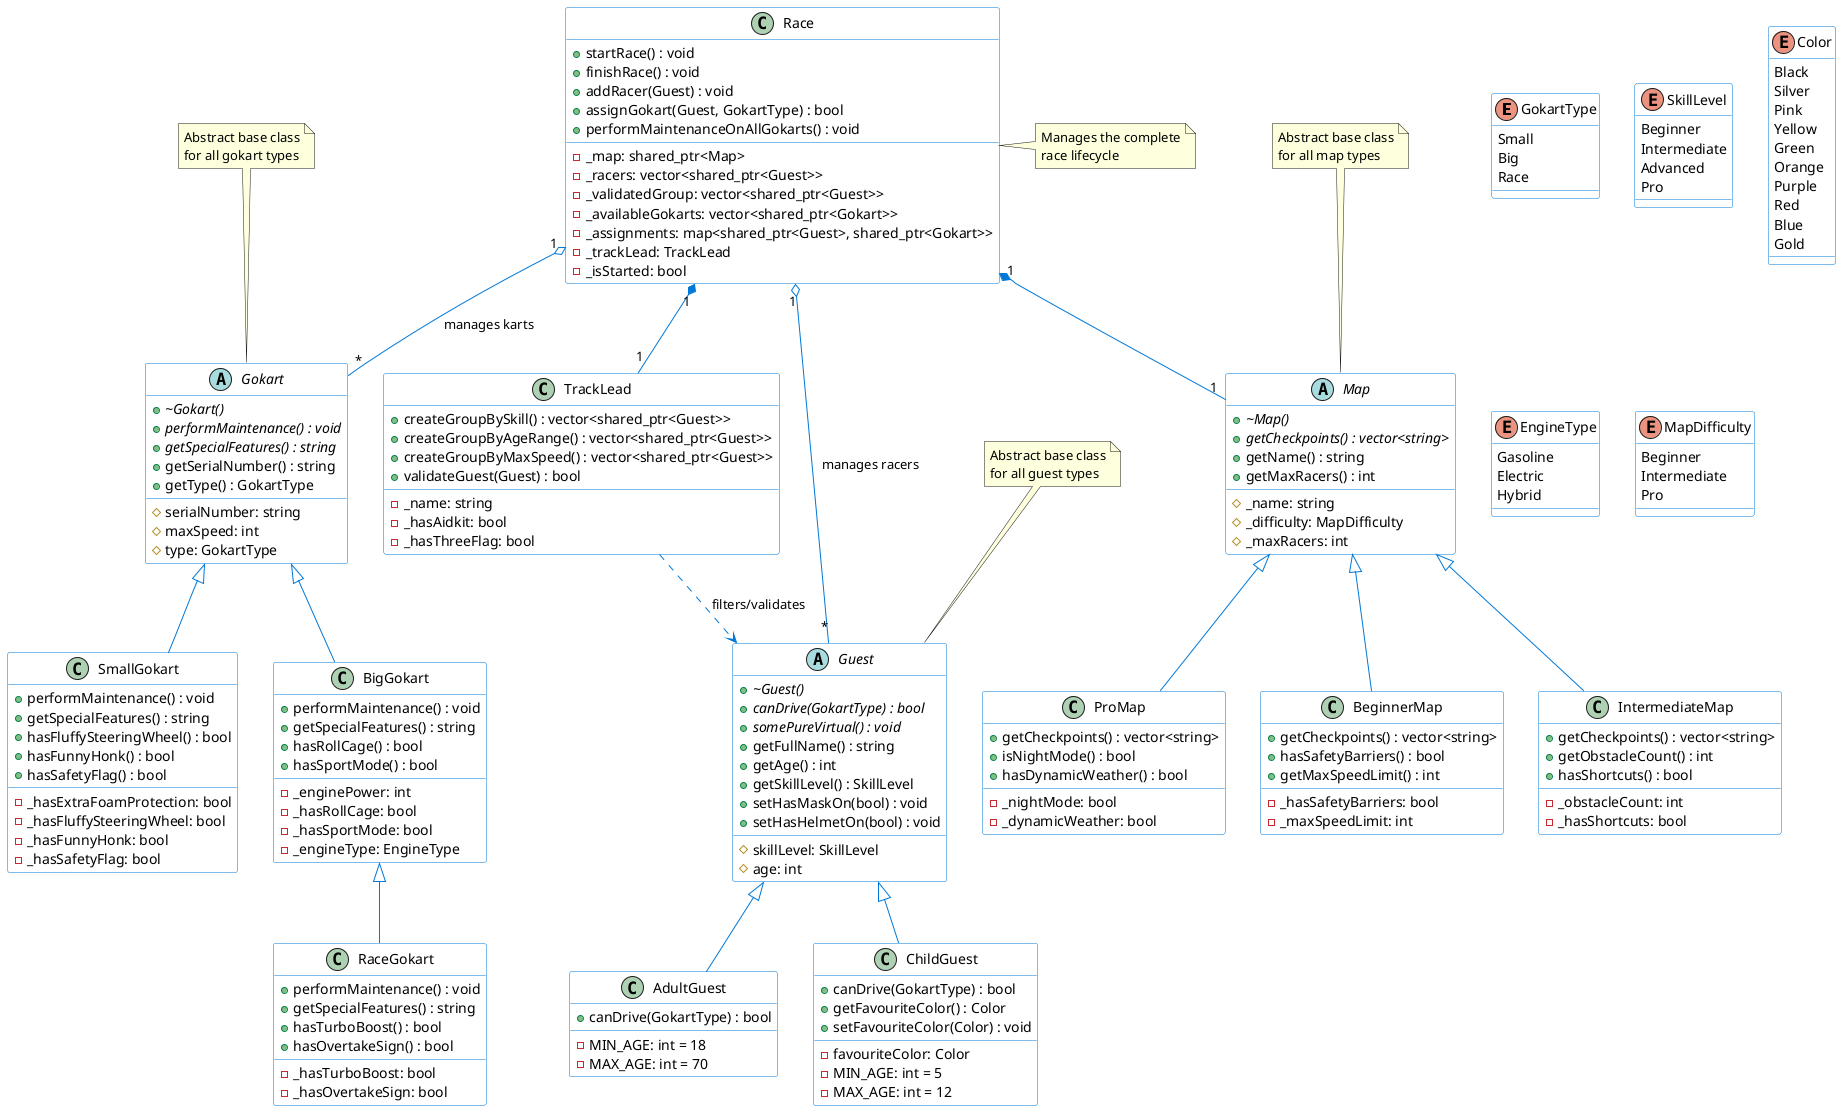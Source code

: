 @startuml GokartRacingSystem

!include <tupadr3/common>
!include <tupadr3/font-awesome/users>

skinparam class {
    BackgroundColor White
    ArrowColor #0078D7
    BorderColor #0078D7
}

' Enums
enum GokartType {
    Small
    Big
    Race
}

enum SkillLevel {
    Beginner
    Intermediate
    Advanced
    Pro
}

enum Color {
    Black
    Silver
    Pink
    Yellow
    Green
    Orange
    Purple
    Red
    Blue
    Gold
}

enum EngineType {
    Gasoline
    Electric
    Hybrid
}

enum MapDifficulty {
    Beginner
    Intermediate
    Pro
}

' Abstract classes
abstract class Guest {
    +{abstract} ~Guest()
    +{abstract} canDrive(GokartType) : bool
    +{abstract} somePureVirtual() : void
    +getFullName() : string
    +getAge() : int
    +getSkillLevel() : SkillLevel
    +setHasMaskOn(bool) : void
    +setHasHelmetOn(bool) : void
    __
    #skillLevel: SkillLevel
    #age: int
}

abstract class Gokart {
    +{abstract} ~Gokart()
    +{abstract} performMaintenance() : void
    +{abstract} getSpecialFeatures() : string
    +getSerialNumber() : string
    +getType() : GokartType
    __
    #serialNumber: string
    #maxSpeed: int
    #type: GokartType
}

abstract class Map {
    +{abstract} ~Map()
    +{abstract} getCheckpoints() : vector<string>
    +getName() : string
    +getMaxRacers() : int
    __
    #_name: string
    #_difficulty: MapDifficulty
    #_maxRacers: int
}

' Concrete classes
class ChildGuest {
    +canDrive(GokartType) : bool
    +getFavouriteColor() : Color
    +setFavouriteColor(Color) : void
    __
    -favouriteColor: Color
    -MIN_AGE: int = 5
    -MAX_AGE: int = 12
}

class AdultGuest {
    +canDrive(GokartType) : bool
    __
    -MIN_AGE: int = 18
    -MAX_AGE: int = 70
}

class SmallGokart {
    +performMaintenance() : void
    +getSpecialFeatures() : string
    +hasFluffySteeringWheel() : bool
    +hasFunnyHonk() : bool
    +hasSafetyFlag() : bool
    __
    -_hasExtraFoamProtection: bool
    -_hasFluffySteeringWheel: bool
    -_hasFunnyHonk: bool
    -_hasSafetyFlag: bool
}

class BigGokart {
    +performMaintenance() : void
    +getSpecialFeatures() : string
    +hasRollCage() : bool
    +hasSportMode() : bool
    __
    -_enginePower: int
    -_hasRollCage: bool
    -_hasSportMode: bool
    -_engineType: EngineType
}

class RaceGokart {
    +performMaintenance() : void
    +getSpecialFeatures() : string
    +hasTurboBoost() : bool
    +hasOvertakeSign() : bool
    __
    -_hasTurboBoost: bool
    -_hasOvertakeSign: bool
}

class BeginnerMap {
    +getCheckpoints() : vector<string>
    +hasSafetyBarriers() : bool
    +getMaxSpeedLimit() : int
    __
    -_hasSafetyBarriers: bool
    -_maxSpeedLimit: int
}

class IntermediateMap {
    +getCheckpoints() : vector<string>
    +getObstacleCount() : int
    +hasShortcuts() : bool
    __
    -_obstacleCount: int
    -_hasShortcuts: bool
}

class ProMap {
    +getCheckpoints() : vector<string>
    +isNightMode() : bool
    +hasDynamicWeather() : bool
    __
    -_nightMode: bool
    -_dynamicWeather: bool
}

class Race {
    +startRace() : void
    +finishRace() : void
    +addRacer(Guest) : void
    +assignGokart(Guest, GokartType) : bool
    +performMaintenanceOnAllGokarts() : void
    __
    -_map: shared_ptr<Map>
    -_racers: vector<shared_ptr<Guest>>
    -_validatedGroup: vector<shared_ptr<Guest>>
    -_availableGokarts: vector<shared_ptr<Gokart>>
    -_assignments: map<shared_ptr<Guest>, shared_ptr<Gokart>>
    -_trackLead: TrackLead
    -_isStarted: bool
}

class TrackLead {
    +createGroupBySkill() : vector<shared_ptr<Guest>>
    +createGroupByAgeRange() : vector<shared_ptr<Guest>>
    +createGroupByMaxSpeed() : vector<shared_ptr<Guest>>
    +validateGuest(Guest) : bool
    __
    -_name: string
    -_hasAidkit: bool
    -_hasThreeFlag: bool
}

' Inheritance relationships
Guest <|-- ChildGuest
Guest <|-- AdultGuest

Gokart <|-- SmallGokart
Gokart <|-- BigGokart
BigGokart <|-- RaceGokart

Map <|-- BeginnerMap
Map <|-- IntermediateMap
Map <|-- ProMap

' Relationships
Race "1" *-- "1" Map
Race "1" *-- "1" TrackLead
Race "1" o-- "*" Guest : "manages racers"
Race "1" o-- "*" Gokart : "manages karts"

TrackLead ..> Guest : "filters/validates"

' Notes
note top of Guest: Abstract base class\nfor all guest types
note top of Gokart: Abstract base class\nfor all gokart types
note top of Map: Abstract base class\nfor all map types
note right of Race: Manages the complete\nrace lifecycle

@enduml